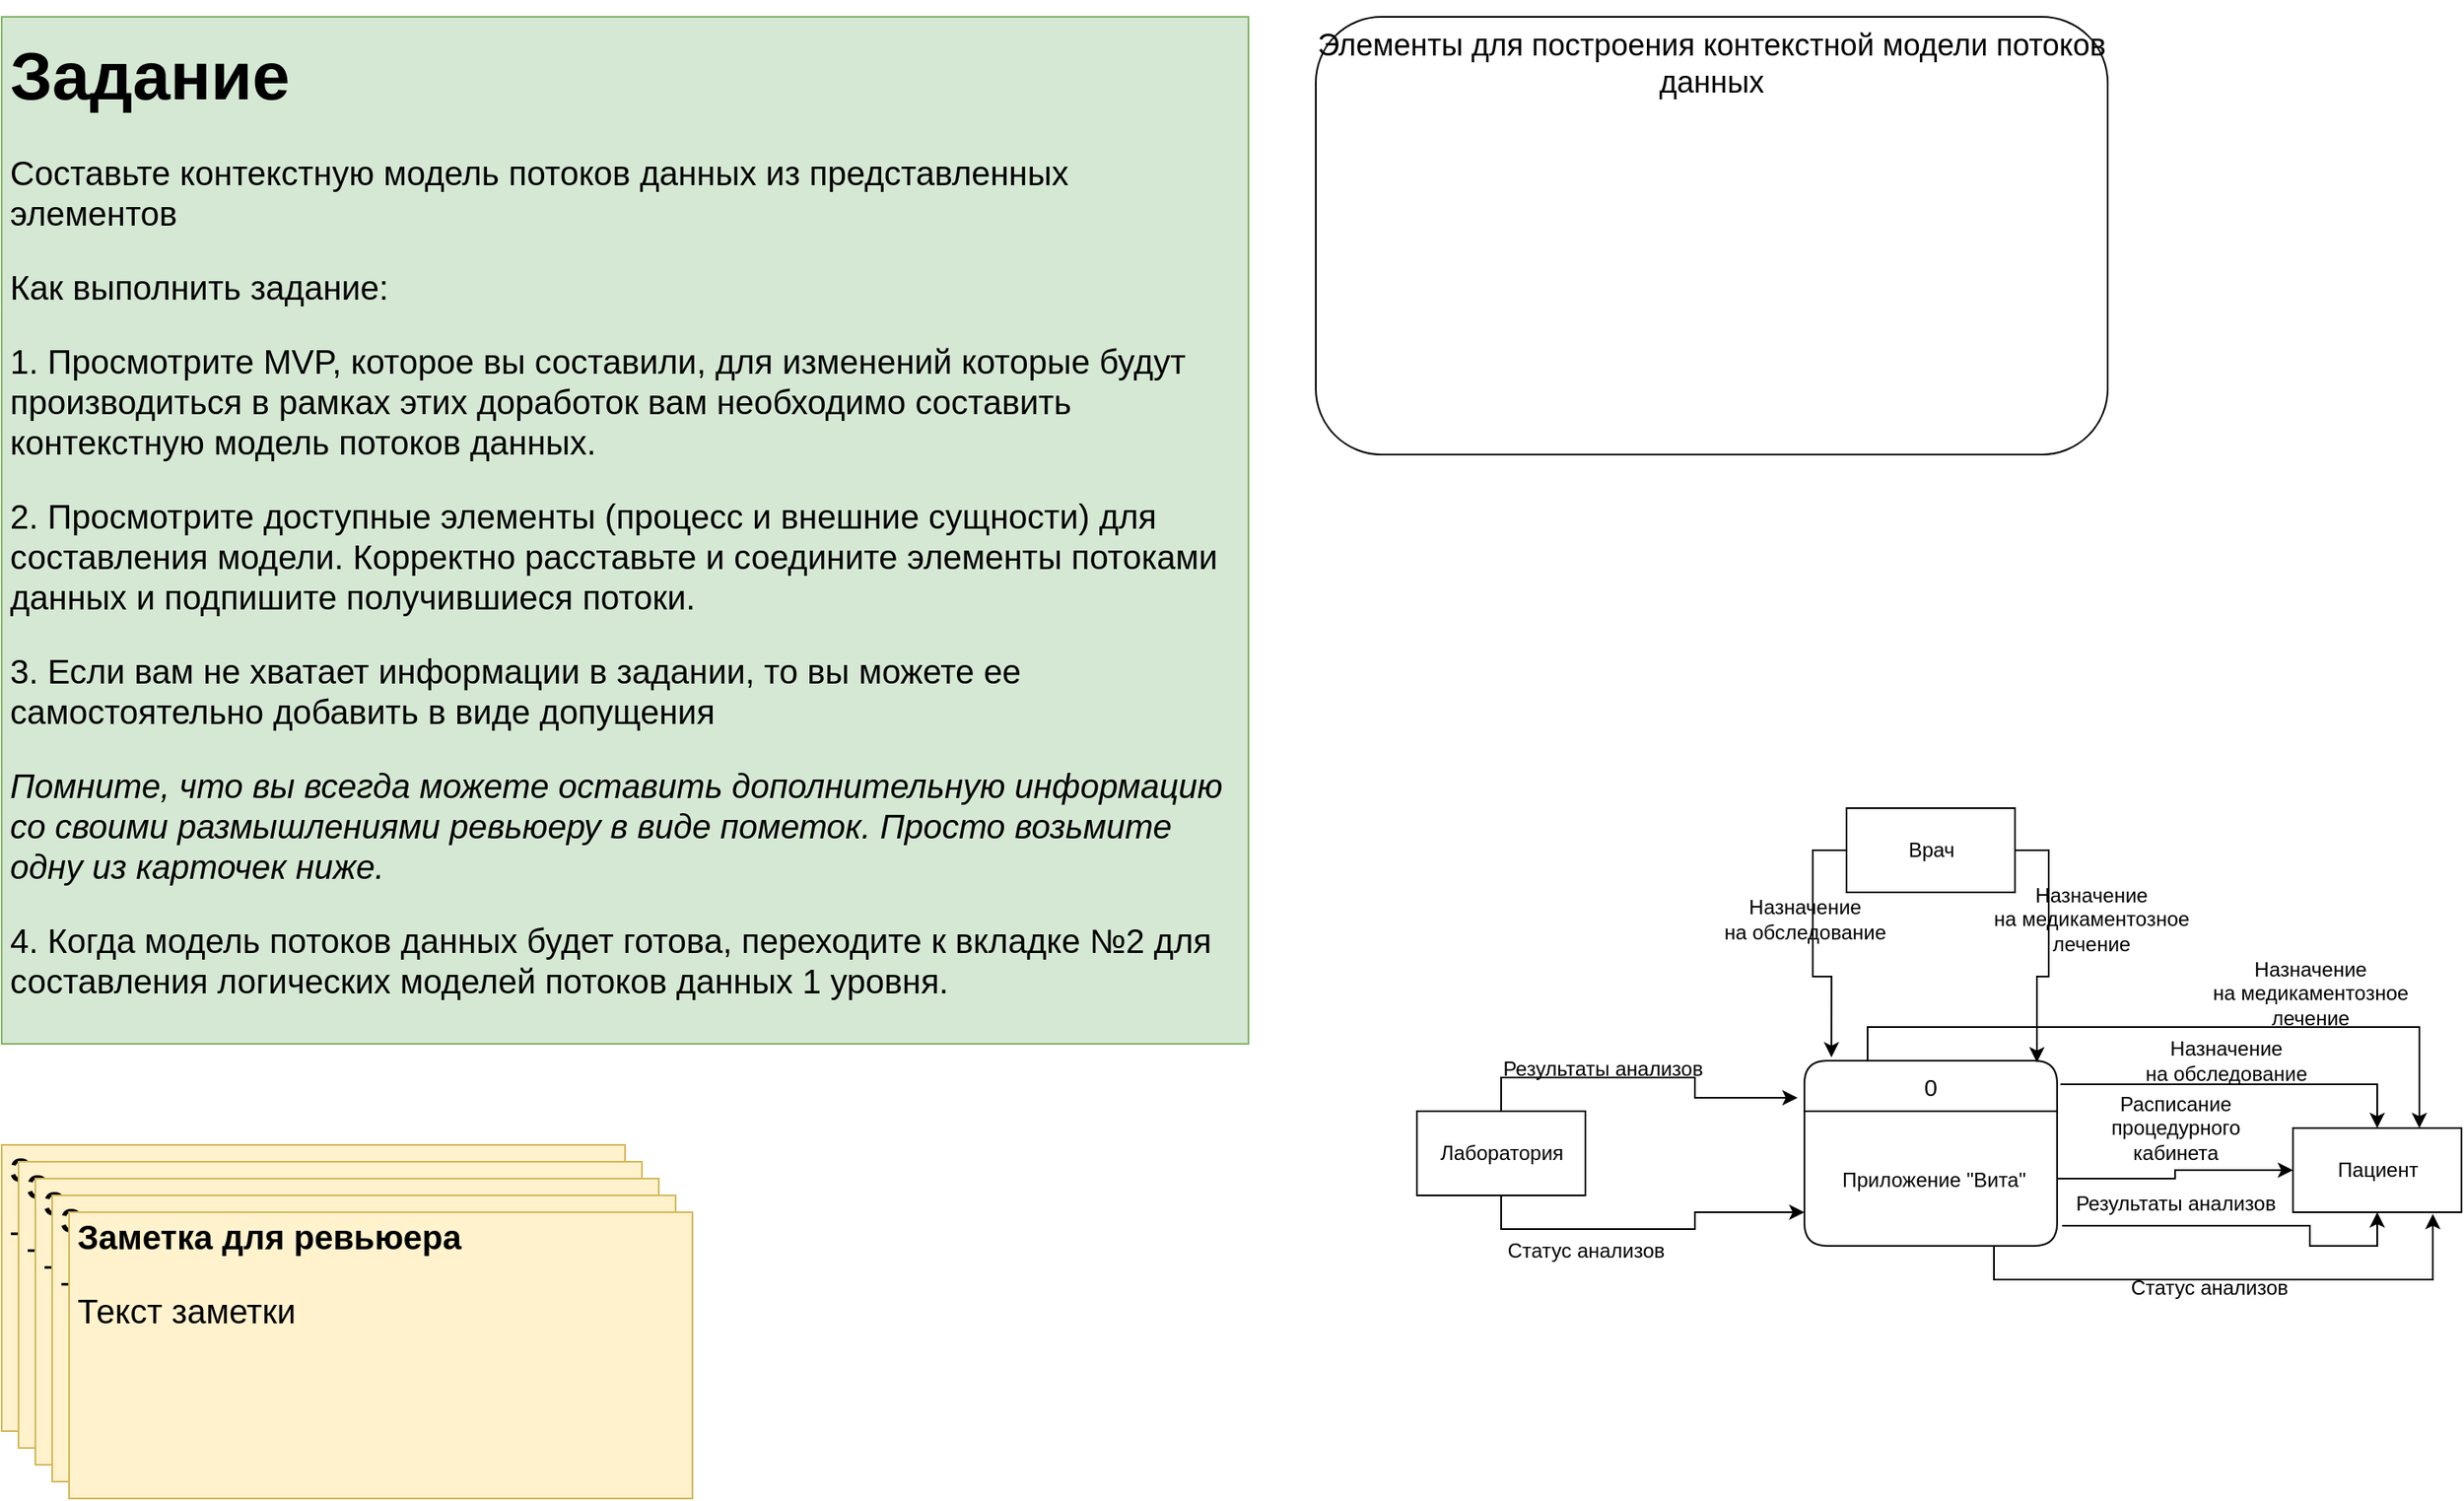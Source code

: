 <mxfile version="22.0.3" type="device" pages="2">
  <diagram id="FZimzOWbiY0pmrnXrLaN" name="DFD контекстная">
    <mxGraphModel dx="2245" dy="1989" grid="1" gridSize="10" guides="1" tooltips="1" connect="1" arrows="1" fold="1" page="1" pageScale="1" pageWidth="827" pageHeight="1169" math="0" shadow="0">
      <root>
        <mxCell id="0" />
        <mxCell id="1" parent="0" />
        <mxCell id="komNeLyyzliTDDAAMzvB-7" value="&lt;font style=&quot;font-size: 18px;&quot;&gt;Элементы для построения&amp;nbsp;&lt;span style=&quot;caret-color: rgb(0, 0, 0); text-align: start; text-size-adjust: auto;&quot; data-reactroot=&quot;&quot; class=&quot;notion-enable-hover&quot; data-token-index=&quot;0&quot;&gt;контекстной модели потоков данных&lt;/span&gt;&lt;/font&gt;" style="rounded=1;whiteSpace=wrap;html=1;verticalAlign=top;" parent="1" vertex="1">
          <mxGeometry x="10" y="-1120" width="470" height="260" as="geometry" />
        </mxCell>
        <mxCell id="komNeLyyzliTDDAAMzvB-3" value="Врач" style="html=1;dashed=0;whitespace=wrap;" parent="1" vertex="1">
          <mxGeometry x="325" y="-650" width="100" height="50" as="geometry" />
        </mxCell>
        <mxCell id="u2LPaz0MkVS9hQ2x1CP--2" style="edgeStyle=orthogonalEdgeStyle;rounded=0;orthogonalLoop=1;jettySize=auto;html=1;entryX=0;entryY=0.75;entryDx=0;entryDy=0;exitX=0.5;exitY=1;exitDx=0;exitDy=0;" parent="1" source="komNeLyyzliTDDAAMzvB-4" target="rhUK0AfXt017CsrgmApv-2" edge="1">
          <mxGeometry relative="1" as="geometry" />
        </mxCell>
        <mxCell id="komNeLyyzliTDDAAMzvB-4" value="Лаборатория" style="html=1;dashed=0;whitespace=wrap;" parent="1" vertex="1">
          <mxGeometry x="70" y="-470" width="100" height="50" as="geometry" />
        </mxCell>
        <mxCell id="komNeLyyzliTDDAAMzvB-5" value="Пациент" style="html=1;dashed=0;whitespace=wrap;" parent="1" vertex="1">
          <mxGeometry x="590" y="-460" width="100" height="50" as="geometry" />
        </mxCell>
        <mxCell id="komNeLyyzliTDDAAMzvB-8" value="&lt;h1&gt;&lt;font style=&quot;font-size: 40px;&quot;&gt;Задание&lt;/font&gt;&lt;/h1&gt;&lt;font style=&quot;font-size: 20px;&quot;&gt;Составьте контекстную модель потоков данных из представленных элементов&lt;br&gt;&lt;/font&gt;&lt;p style=&quot;font-size: 20px;&quot;&gt;&lt;font style=&quot;font-size: 20px;&quot;&gt;Как выполнить задание:&lt;/font&gt;&lt;/p&gt;&lt;p style=&quot;font-size: 20px;&quot;&gt;&lt;font style=&quot;font-size: 20px;&quot;&gt;1. Просмотрите MVP, которое вы составили, для изменений которые будут производиться в рамках этих доработок вам необходимо составить контекстную модель потоков данных.&amp;nbsp;&lt;/font&gt;&lt;/p&gt;&lt;p style=&quot;font-size: 20px;&quot;&gt;2. Просмотрите доступные элементы (процесс и внешние сущности) для составления модели.&lt;span style=&quot;background-color: initial;&quot;&gt;&amp;nbsp;Корректно расставьте и соедините элементы потоками данных и подпишите получившиеся потоки.&lt;/span&gt;&lt;/p&gt;&lt;p style=&quot;font-size: 20px;&quot;&gt;&lt;font style=&quot;font-size: 20px;&quot;&gt;3. Если вам не хватает информации в задании, то вы можете ее самостоятельно добавить в виде допущения&lt;/font&gt;&lt;/p&gt;&lt;p style=&quot;font-size: 20px;&quot;&gt;&lt;i&gt;Помните, что вы всегда можете оставить дополнительную информацию со своими размышлениями ревьюеру в виде пометок. Просто возьмите одну из карточек ниже.&amp;nbsp;&lt;/i&gt;&lt;/p&gt;&lt;p style=&quot;font-size: 20px;&quot;&gt;&lt;font style=&quot;font-size: 20px;&quot;&gt;4. Когда модель потоков данных будет готова, переходите к вкладке №2 для составления логических моделей потоков данных 1 уровня.&lt;/font&gt;&lt;/p&gt;" style="text;html=1;strokeColor=#82b366;fillColor=#d5e8d4;spacing=5;spacingTop=-20;whiteSpace=wrap;overflow=hidden;rounded=0;fontSize=16;" parent="1" vertex="1">
          <mxGeometry x="-770" y="-1120" width="740" height="610" as="geometry" />
        </mxCell>
        <mxCell id="komNeLyyzliTDDAAMzvB-9" value="&lt;h1 style=&quot;font-size: 20px;&quot;&gt;&lt;font style=&quot;font-size: 20px;&quot;&gt;Заметка для ревьюера&lt;/font&gt;&lt;/h1&gt;&lt;p style=&quot;font-size: 20px;&quot;&gt;&lt;font style=&quot;font-size: 20px;&quot;&gt;Текст заметки&lt;/font&gt;&lt;/p&gt;" style="text;html=1;strokeColor=#d6b656;fillColor=#fff2cc;spacing=5;spacingTop=-20;whiteSpace=wrap;overflow=hidden;rounded=0;fontSize=20;" parent="1" vertex="1">
          <mxGeometry x="-770" y="-450" width="370" height="170" as="geometry" />
        </mxCell>
        <mxCell id="komNeLyyzliTDDAAMzvB-10" value="&lt;h1 style=&quot;font-size: 20px;&quot;&gt;&lt;font style=&quot;font-size: 20px;&quot;&gt;Заметка для ревьюера&lt;/font&gt;&lt;/h1&gt;&lt;p style=&quot;font-size: 20px;&quot;&gt;&lt;font style=&quot;font-size: 20px;&quot;&gt;Текст заметки&lt;/font&gt;&lt;/p&gt;" style="text;html=1;strokeColor=#d6b656;fillColor=#fff2cc;spacing=5;spacingTop=-20;whiteSpace=wrap;overflow=hidden;rounded=0;fontSize=20;" parent="1" vertex="1">
          <mxGeometry x="-760" y="-440" width="370" height="170" as="geometry" />
        </mxCell>
        <mxCell id="komNeLyyzliTDDAAMzvB-11" value="&lt;h1 style=&quot;font-size: 20px;&quot;&gt;&lt;font style=&quot;font-size: 20px;&quot;&gt;Заметка для ревьюера&lt;/font&gt;&lt;/h1&gt;&lt;p style=&quot;font-size: 20px;&quot;&gt;&lt;font style=&quot;font-size: 20px;&quot;&gt;Текст заметки&lt;/font&gt;&lt;/p&gt;" style="text;html=1;strokeColor=#d6b656;fillColor=#fff2cc;spacing=5;spacingTop=-20;whiteSpace=wrap;overflow=hidden;rounded=0;fontSize=20;" parent="1" vertex="1">
          <mxGeometry x="-750" y="-430" width="370" height="170" as="geometry" />
        </mxCell>
        <mxCell id="komNeLyyzliTDDAAMzvB-12" value="&lt;h1 style=&quot;font-size: 20px;&quot;&gt;&lt;font style=&quot;font-size: 20px;&quot;&gt;Заметка для ревьюера&lt;/font&gt;&lt;/h1&gt;&lt;p style=&quot;font-size: 20px;&quot;&gt;&lt;font style=&quot;font-size: 20px;&quot;&gt;Текст заметки&lt;/font&gt;&lt;/p&gt;" style="text;html=1;strokeColor=#d6b656;fillColor=#fff2cc;spacing=5;spacingTop=-20;whiteSpace=wrap;overflow=hidden;rounded=0;fontSize=20;" parent="1" vertex="1">
          <mxGeometry x="-740" y="-420" width="370" height="170" as="geometry" />
        </mxCell>
        <mxCell id="komNeLyyzliTDDAAMzvB-13" value="&lt;h1 style=&quot;font-size: 20px;&quot;&gt;&lt;font style=&quot;font-size: 20px;&quot;&gt;Заметка для ревьюера&lt;/font&gt;&lt;/h1&gt;&lt;p style=&quot;font-size: 20px;&quot;&gt;&lt;font style=&quot;font-size: 20px;&quot;&gt;Текст заметки&lt;/font&gt;&lt;/p&gt;" style="text;html=1;strokeColor=#d6b656;fillColor=#fff2cc;spacing=5;spacingTop=-20;whiteSpace=wrap;overflow=hidden;rounded=0;fontSize=20;" parent="1" vertex="1">
          <mxGeometry x="-730" y="-410" width="370" height="170" as="geometry" />
        </mxCell>
        <mxCell id="DzNNLzJNelMgTIurR-9o-3" style="edgeStyle=orthogonalEdgeStyle;rounded=0;orthogonalLoop=1;jettySize=auto;html=1;entryX=0.5;entryY=0;entryDx=0;entryDy=0;exitX=1.013;exitY=0.127;exitDx=0;exitDy=0;exitPerimeter=0;" parent="1" source="rhUK0AfXt017CsrgmApv-1" target="komNeLyyzliTDDAAMzvB-5" edge="1">
          <mxGeometry relative="1" as="geometry" />
        </mxCell>
        <mxCell id="DzNNLzJNelMgTIurR-9o-8" style="edgeStyle=orthogonalEdgeStyle;rounded=0;orthogonalLoop=1;jettySize=auto;html=1;exitX=0.25;exitY=0;exitDx=0;exitDy=0;entryX=0.75;entryY=0;entryDx=0;entryDy=0;" parent="1" source="rhUK0AfXt017CsrgmApv-1" target="komNeLyyzliTDDAAMzvB-5" edge="1">
          <mxGeometry relative="1" as="geometry" />
        </mxCell>
        <mxCell id="rhUK0AfXt017CsrgmApv-1" value="0" style="swimlane;childLayout=stackLayout;horizontal=1;startSize=30;horizontalStack=0;rounded=1;fontSize=14;fontStyle=0;strokeWidth=1;resizeParent=0;resizeLast=1;shadow=0;dashed=0;align=center;fillColor=#FFFFFF;" parent="1" vertex="1">
          <mxGeometry x="300" y="-500" width="150" height="110" as="geometry" />
        </mxCell>
        <mxCell id="rhUK0AfXt017CsrgmApv-2" value="Приложение &quot;Вита&quot;" style="align=center;strokeColor=none;fillColor=none;spacingLeft=4;fontSize=12;verticalAlign=middle;resizable=0;rotatable=0;part=1;" parent="rhUK0AfXt017CsrgmApv-1" vertex="1">
          <mxGeometry y="30" width="150" height="80" as="geometry" />
        </mxCell>
        <mxCell id="u2LPaz0MkVS9hQ2x1CP--1" style="edgeStyle=orthogonalEdgeStyle;rounded=0;orthogonalLoop=1;jettySize=auto;html=1;entryX=-0.027;entryY=0.2;entryDx=0;entryDy=0;entryPerimeter=0;exitX=0.5;exitY=0;exitDx=0;exitDy=0;" parent="1" source="komNeLyyzliTDDAAMzvB-4" target="rhUK0AfXt017CsrgmApv-1" edge="1">
          <mxGeometry relative="1" as="geometry" />
        </mxCell>
        <mxCell id="u2LPaz0MkVS9hQ2x1CP--3" value="Результаты анализов" style="text;html=1;align=center;verticalAlign=middle;resizable=0;points=[];autosize=1;strokeColor=none;fillColor=none;" parent="1" vertex="1">
          <mxGeometry x="110" y="-510" width="140" height="30" as="geometry" />
        </mxCell>
        <mxCell id="u2LPaz0MkVS9hQ2x1CP--4" value="Статус анализов" style="text;html=1;align=center;verticalAlign=middle;resizable=0;points=[];autosize=1;strokeColor=none;fillColor=none;" parent="1" vertex="1">
          <mxGeometry x="110" y="-402" width="120" height="30" as="geometry" />
        </mxCell>
        <mxCell id="u2LPaz0MkVS9hQ2x1CP--5" style="edgeStyle=orthogonalEdgeStyle;rounded=0;orthogonalLoop=1;jettySize=auto;html=1;entryX=0.107;entryY=-0.018;entryDx=0;entryDy=0;entryPerimeter=0;exitX=0;exitY=0.5;exitDx=0;exitDy=0;" parent="1" source="komNeLyyzliTDDAAMzvB-3" target="rhUK0AfXt017CsrgmApv-1" edge="1">
          <mxGeometry relative="1" as="geometry" />
        </mxCell>
        <mxCell id="u2LPaz0MkVS9hQ2x1CP--6" style="edgeStyle=orthogonalEdgeStyle;rounded=0;orthogonalLoop=1;jettySize=auto;html=1;entryX=0.92;entryY=0.009;entryDx=0;entryDy=0;entryPerimeter=0;exitX=1;exitY=0.5;exitDx=0;exitDy=0;" parent="1" source="komNeLyyzliTDDAAMzvB-3" target="rhUK0AfXt017CsrgmApv-1" edge="1">
          <mxGeometry relative="1" as="geometry" />
        </mxCell>
        <mxCell id="u2LPaz0MkVS9hQ2x1CP--7" value="Назначение &lt;br&gt;на обследование" style="text;html=1;align=center;verticalAlign=middle;resizable=0;points=[];autosize=1;strokeColor=none;fillColor=none;" parent="1" vertex="1">
          <mxGeometry x="240" y="-604" width="120" height="40" as="geometry" />
        </mxCell>
        <mxCell id="u2LPaz0MkVS9hQ2x1CP--8" value="Назначение &lt;br&gt;на медикаментозное &lt;br&gt;лечение" style="text;html=1;align=center;verticalAlign=middle;resizable=0;points=[];autosize=1;strokeColor=none;fillColor=none;" parent="1" vertex="1">
          <mxGeometry x="400" y="-614" width="140" height="60" as="geometry" />
        </mxCell>
        <mxCell id="u2LPaz0MkVS9hQ2x1CP--9" style="edgeStyle=orthogonalEdgeStyle;rounded=0;orthogonalLoop=1;jettySize=auto;html=1;entryX=0;entryY=0.5;entryDx=0;entryDy=0;" parent="1" source="rhUK0AfXt017CsrgmApv-2" target="komNeLyyzliTDDAAMzvB-5" edge="1">
          <mxGeometry relative="1" as="geometry" />
        </mxCell>
        <mxCell id="9wMA3mMgG_idgdvHrvnj-1" value="Расписание &lt;br&gt;процедурного &lt;br&gt;кабинета" style="text;html=1;align=center;verticalAlign=middle;resizable=0;points=[];autosize=1;strokeColor=none;fillColor=none;" parent="1" vertex="1">
          <mxGeometry x="470" y="-490" width="100" height="60" as="geometry" />
        </mxCell>
        <mxCell id="d2CGybyvojpFr2nPK-v--1" style="edgeStyle=orthogonalEdgeStyle;rounded=0;orthogonalLoop=1;jettySize=auto;html=1;entryX=0.5;entryY=1;entryDx=0;entryDy=0;exitX=1.02;exitY=0.85;exitDx=0;exitDy=0;exitPerimeter=0;" parent="1" source="rhUK0AfXt017CsrgmApv-2" target="komNeLyyzliTDDAAMzvB-5" edge="1">
          <mxGeometry relative="1" as="geometry">
            <Array as="points">
              <mxPoint x="600" y="-402" />
              <mxPoint x="600" y="-390" />
              <mxPoint x="640" y="-390" />
            </Array>
          </mxGeometry>
        </mxCell>
        <mxCell id="DzNNLzJNelMgTIurR-9o-1" value="Результаты анализов" style="text;html=1;align=center;verticalAlign=middle;resizable=0;points=[];autosize=1;strokeColor=none;fillColor=none;" parent="1" vertex="1">
          <mxGeometry x="450" y="-430" width="140" height="30" as="geometry" />
        </mxCell>
        <mxCell id="DzNNLzJNelMgTIurR-9o-4" value="Назначение &lt;br&gt;на обследование" style="text;html=1;align=center;verticalAlign=middle;resizable=0;points=[];autosize=1;strokeColor=none;fillColor=none;" parent="1" vertex="1">
          <mxGeometry x="490" y="-520" width="120" height="40" as="geometry" />
        </mxCell>
        <mxCell id="DzNNLzJNelMgTIurR-9o-5" style="edgeStyle=orthogonalEdgeStyle;rounded=0;orthogonalLoop=1;jettySize=auto;html=1;exitX=0.75;exitY=1;exitDx=0;exitDy=0;entryX=0.83;entryY=1.02;entryDx=0;entryDy=0;entryPerimeter=0;" parent="1" source="rhUK0AfXt017CsrgmApv-2" target="komNeLyyzliTDDAAMzvB-5" edge="1">
          <mxGeometry relative="1" as="geometry" />
        </mxCell>
        <mxCell id="DzNNLzJNelMgTIurR-9o-6" value="Статус анализов" style="text;html=1;align=center;verticalAlign=middle;resizable=0;points=[];autosize=1;strokeColor=none;fillColor=none;" parent="1" vertex="1">
          <mxGeometry x="480" y="-380" width="120" height="30" as="geometry" />
        </mxCell>
        <mxCell id="DzNNLzJNelMgTIurR-9o-9" value="Назначение &lt;br&gt;на медикаментозное &lt;br&gt;лечение" style="text;html=1;align=center;verticalAlign=middle;resizable=0;points=[];autosize=1;strokeColor=none;fillColor=none;" parent="1" vertex="1">
          <mxGeometry x="530" y="-570" width="140" height="60" as="geometry" />
        </mxCell>
      </root>
    </mxGraphModel>
  </diagram>
  <diagram id="5hfhekeH1kYWlCb4wukP" name="DFD логические">
    <mxGraphModel dx="2245" dy="1989" grid="1" gridSize="10" guides="1" tooltips="1" connect="1" arrows="1" fold="1" page="1" pageScale="1" pageWidth="827" pageHeight="1169" math="0" shadow="0">
      <root>
        <mxCell id="0" />
        <mxCell id="1" parent="0" />
        <mxCell id="a9Sl7O8uez9xCAdCzFx1-1" value="&lt;font style=&quot;font-size: 20px;&quot;&gt;Элементы для построения л&lt;span style=&quot;caret-color: rgb(0, 0, 0); text-align: start; text-size-adjust: auto;&quot; data-reactroot=&quot;&quot; class=&quot;notion-enable-hover&quot; data-token-index=&quot;0&quot;&gt;огических моделей потоков данных уровня 1&lt;/span&gt;&lt;/font&gt;" style="rounded=1;whiteSpace=wrap;html=1;verticalAlign=top;" parent="1" vertex="1">
          <mxGeometry x="10" y="-1120" width="800" height="320" as="geometry" />
        </mxCell>
        <mxCell id="a9Sl7O8uez9xCAdCzFx1-50" value="Пациент" style="html=1;fontSize=11;" parent="1" vertex="1">
          <mxGeometry x="210" y="-770" width="110" height="50" as="geometry" />
        </mxCell>
        <mxCell id="a9Sl7O8uez9xCAdCzFx1-51" value="Врач" style="html=1;fontSize=11;" parent="1" vertex="1">
          <mxGeometry x="530" y="-520" width="110" height="50" as="geometry" />
        </mxCell>
        <mxCell id="a9Sl7O8uez9xCAdCzFx1-52" value="Пациент" style="html=1;fontSize=11;" parent="1" vertex="1">
          <mxGeometry x="65" y="-70" width="110" height="50" as="geometry" />
        </mxCell>
        <mxCell id="BjAaIv0WWYrbd8iT5Iow-5" style="edgeStyle=orthogonalEdgeStyle;rounded=0;orthogonalLoop=1;jettySize=auto;html=1;entryX=1;entryY=0.25;entryDx=0;entryDy=0;" parent="1" source="a9Sl7O8uez9xCAdCzFx1-53" target="jfRJq12P8PdNFq7zpwv4-2" edge="1">
          <mxGeometry relative="1" as="geometry" />
        </mxCell>
        <mxCell id="a9Sl7O8uez9xCAdCzFx1-53" value="Врач" style="html=1;fontSize=11;" parent="1" vertex="1">
          <mxGeometry x="425" y="-70" width="110" height="50" as="geometry" />
        </mxCell>
        <mxCell id="8_-zvsHiYp4S3rP20dLQ-9" style="edgeStyle=orthogonalEdgeStyle;rounded=0;orthogonalLoop=1;jettySize=auto;html=1;entryX=0;entryY=1;entryDx=0;entryDy=0;" parent="1" source="a9Sl7O8uez9xCAdCzFx1-55" target="TyFQIvKSNbhwDLeUT2OL-2" edge="1">
          <mxGeometry relative="1" as="geometry" />
        </mxCell>
        <mxCell id="a9Sl7O8uez9xCAdCzFx1-55" value="Лаборатория" style="html=1;fontSize=11;" parent="1" vertex="1">
          <mxGeometry x="10" y="-350" width="110" height="50" as="geometry" />
        </mxCell>
        <mxCell id="JQqJk8gsrpiBfC45wu2H-1" value="&lt;h1&gt;&lt;font style=&quot;font-size: 40px;&quot;&gt;Задание&lt;/font&gt;&lt;/h1&gt;&lt;font style=&quot;font-size: 20px;&quot;&gt;Составьте две логические модели потоков данных 1 уровня из представленных элементов. По одной для каждого процесса.&lt;br&gt;&lt;/font&gt;&lt;p style=&quot;font-size: 20px;&quot;&gt;&lt;font style=&quot;font-size: 20px;&quot;&gt;Как выполнить задание:&lt;/font&gt;&lt;/p&gt;&lt;span style=&quot;font-size: 20px;&quot;&gt;1. Просмотрите MVP, которое вы составили, для изменений которые будут производиться в рамках этих доработок вам необходимо составить две логические модели потоков данных.&amp;nbsp;&lt;/span&gt;&lt;p style=&quot;font-size: 20px;&quot;&gt;2. Просмотрите доступные элементы (процесс и внешние сущности) для составления модели.&lt;span style=&quot;background-color: initial;&quot;&gt;&amp;nbsp;Корректно расставьте, соедините элементы потоками данных и подпишите получившиеся потоки.&amp;nbsp;&lt;/span&gt;&lt;/p&gt;&lt;p style=&quot;font-size: 20px;&quot;&gt;3. Добавьте в модели потоков данных к каждому процессу недостающие хранилища данных.&lt;/p&gt;&lt;p style=&quot;font-size: 20px;&quot;&gt;&lt;font style=&quot;font-size: 20px;&quot;&gt;4. Если вам не хватает информации в задании, то вы можете ее самостоятельно добавить в виде допущения&lt;/font&gt;&lt;/p&gt;&lt;p style=&quot;font-size: 20px;&quot;&gt;&lt;i&gt;Помните, что вы всегда можете оставить дополнительную информацию со своими размышлениями ревьюеру в виде пометок. Просто возьмите одну из карточек ниже.&amp;nbsp;&lt;/i&gt;&lt;/p&gt;&lt;p style=&quot;font-size: 20px;&quot;&gt;&lt;font style=&quot;font-size: 20px;&quot;&gt;5. Когда модели потоков данных будут готовы сохраните получившийся файл в формате .drawio, он понадобиться вам в части &quot;Ревью&quot;&lt;/font&gt;&lt;/p&gt;" style="text;html=1;strokeColor=#82b366;fillColor=#d5e8d4;spacing=5;spacingTop=-20;whiteSpace=wrap;overflow=hidden;rounded=0;fontSize=16;" parent="1" vertex="1">
          <mxGeometry x="-770" y="-1120" width="740" height="660" as="geometry" />
        </mxCell>
        <mxCell id="JQqJk8gsrpiBfC45wu2H-2" value="&lt;h1 style=&quot;font-size: 20px;&quot;&gt;&lt;font style=&quot;font-size: 20px;&quot;&gt;Заметка для ревьюера&lt;/font&gt;&lt;/h1&gt;&lt;p style=&quot;font-size: 20px;&quot;&gt;&lt;font style=&quot;font-size: 20px;&quot;&gt;Текст заметки&lt;/font&gt;&lt;/p&gt;" style="text;html=1;strokeColor=#d6b656;fillColor=#fff2cc;spacing=5;spacingTop=-20;whiteSpace=wrap;overflow=hidden;rounded=0;fontSize=20;" parent="1" vertex="1">
          <mxGeometry x="-770" y="-410" width="370" height="170" as="geometry" />
        </mxCell>
        <mxCell id="JQqJk8gsrpiBfC45wu2H-3" value="&lt;h1 style=&quot;font-size: 20px;&quot;&gt;&lt;font style=&quot;font-size: 20px;&quot;&gt;Заметка для ревьюера&lt;/font&gt;&lt;/h1&gt;&lt;p style=&quot;font-size: 20px;&quot;&gt;&lt;font style=&quot;font-size: 20px;&quot;&gt;Текст заметки&lt;/font&gt;&lt;/p&gt;" style="text;html=1;strokeColor=#d6b656;fillColor=#fff2cc;spacing=5;spacingTop=-20;whiteSpace=wrap;overflow=hidden;rounded=0;fontSize=20;" parent="1" vertex="1">
          <mxGeometry x="-760" y="-400" width="370" height="170" as="geometry" />
        </mxCell>
        <mxCell id="JQqJk8gsrpiBfC45wu2H-4" value="&lt;h1 style=&quot;font-size: 20px;&quot;&gt;&lt;font style=&quot;font-size: 20px;&quot;&gt;Заметка для ревьюера&lt;/font&gt;&lt;/h1&gt;&lt;p style=&quot;font-size: 20px;&quot;&gt;&lt;font style=&quot;font-size: 20px;&quot;&gt;Текст заметки&lt;/font&gt;&lt;/p&gt;" style="text;html=1;strokeColor=#d6b656;fillColor=#fff2cc;spacing=5;spacingTop=-20;whiteSpace=wrap;overflow=hidden;rounded=0;fontSize=20;" parent="1" vertex="1">
          <mxGeometry x="-750" y="-390" width="370" height="170" as="geometry" />
        </mxCell>
        <mxCell id="JQqJk8gsrpiBfC45wu2H-5" value="&lt;h1 style=&quot;font-size: 20px;&quot;&gt;&lt;font style=&quot;font-size: 20px;&quot;&gt;Заметка для ревьюера&lt;/font&gt;&lt;/h1&gt;&lt;p style=&quot;font-size: 20px;&quot;&gt;&lt;font style=&quot;font-size: 20px;&quot;&gt;Текст заметки&lt;/font&gt;&lt;/p&gt;" style="text;html=1;strokeColor=#d6b656;fillColor=#fff2cc;spacing=5;spacingTop=-20;whiteSpace=wrap;overflow=hidden;rounded=0;fontSize=20;" parent="1" vertex="1">
          <mxGeometry x="-740" y="-380" width="370" height="170" as="geometry" />
        </mxCell>
        <mxCell id="JQqJk8gsrpiBfC45wu2H-6" value="&lt;h1 style=&quot;font-size: 20px;&quot;&gt;&lt;font style=&quot;font-size: 20px;&quot;&gt;Заметка для ревьюера&lt;/font&gt;&lt;/h1&gt;&lt;p style=&quot;font-size: 20px;&quot;&gt;Признаюсь честно, больше всего вопросов у меня вызвала именно DFD. Спасибо за помощь в понимании&lt;/p&gt;" style="text;html=1;strokeColor=#d6b656;fillColor=#fff2cc;spacing=5;spacingTop=-20;whiteSpace=wrap;overflow=hidden;rounded=0;fontSize=20;" parent="1" vertex="1">
          <mxGeometry x="55" y="40" width="370" height="170" as="geometry" />
        </mxCell>
        <mxCell id="WmvJuEK2chSVFAh8mzw7-1" style="edgeStyle=orthogonalEdgeStyle;rounded=0;orthogonalLoop=1;jettySize=auto;html=1;entryX=1;entryY=1;entryDx=0;entryDy=0;" parent="1" source="TyFQIvKSNbhwDLeUT2OL-1" target="a9Sl7O8uez9xCAdCzFx1-50" edge="1">
          <mxGeometry relative="1" as="geometry" />
        </mxCell>
        <mxCell id="BjAaIv0WWYrbd8iT5Iow-2" style="edgeStyle=orthogonalEdgeStyle;rounded=0;orthogonalLoop=1;jettySize=auto;html=1;exitX=0.75;exitY=0;exitDx=0;exitDy=0;entryX=0.5;entryY=1;entryDx=0;entryDy=0;" parent="1" source="TyFQIvKSNbhwDLeUT2OL-1" target="e2f96PnboIf4rcnjQFJh-4" edge="1">
          <mxGeometry relative="1" as="geometry" />
        </mxCell>
        <mxCell id="TyFQIvKSNbhwDLeUT2OL-1" value="1" style="swimlane;childLayout=stackLayout;horizontal=1;startSize=30;horizontalStack=0;rounded=1;fontSize=14;fontStyle=0;strokeWidth=1;resizeParent=0;resizeLast=1;shadow=0;dashed=0;align=center;fillColor=#FFFFFF;" parent="1" vertex="1">
          <mxGeometry x="260" y="-560" width="150" height="110" as="geometry">
            <mxRectangle x="80" y="-940" width="50" height="30" as="alternateBounds" />
          </mxGeometry>
        </mxCell>
        <mxCell id="TyFQIvKSNbhwDLeUT2OL-2" value="Пройти обследование" style="align=center;strokeColor=none;fillColor=none;spacingLeft=4;fontSize=12;verticalAlign=middle;resizable=0;rotatable=0;part=1;" parent="TyFQIvKSNbhwDLeUT2OL-1" vertex="1">
          <mxGeometry y="30" width="150" height="80" as="geometry" />
        </mxCell>
        <mxCell id="jfRJq12P8PdNFq7zpwv4-1" value="2" style="swimlane;childLayout=stackLayout;horizontal=1;startSize=30;horizontalStack=0;rounded=1;fontSize=14;fontStyle=0;strokeWidth=1;resizeParent=0;resizeLast=1;shadow=0;dashed=0;align=center;fillColor=#FFFFFF;" parent="1" vertex="1">
          <mxGeometry x="230" y="-220" width="150" height="110" as="geometry" />
        </mxCell>
        <mxCell id="jfRJq12P8PdNFq7zpwv4-2" value="Пройти&#xa;медикаментозное &#xa;лечение" style="align=center;strokeColor=none;fillColor=none;spacingLeft=4;fontSize=12;verticalAlign=middle;resizable=0;rotatable=0;part=1;" parent="jfRJq12P8PdNFq7zpwv4-1" vertex="1">
          <mxGeometry y="30" width="150" height="80" as="geometry" />
        </mxCell>
        <mxCell id="iBGPUtCaleUlqyIin23x-1" style="edgeStyle=orthogonalEdgeStyle;rounded=0;orthogonalLoop=1;jettySize=auto;html=1;entryX=1.007;entryY=0.127;entryDx=0;entryDy=0;entryPerimeter=0;exitX=0.5;exitY=0;exitDx=0;exitDy=0;" parent="1" source="a9Sl7O8uez9xCAdCzFx1-51" target="TyFQIvKSNbhwDLeUT2OL-1" edge="1">
          <mxGeometry relative="1" as="geometry" />
        </mxCell>
        <mxCell id="9Qz9aoSAmxk7N04IdEhH-1" value="Назначение &lt;br&gt;на обследование" style="text;html=1;align=center;verticalAlign=middle;resizable=0;points=[];autosize=1;strokeColor=none;fillColor=none;" parent="1" vertex="1">
          <mxGeometry x="440" y="-570" width="120" height="40" as="geometry" />
        </mxCell>
        <mxCell id="l_NhZnQGVZ-aLk2BJAEO-1" value="Назначение &lt;br&gt;на медикаментозное &lt;br&gt;лечение" style="text;html=1;align=center;verticalAlign=middle;resizable=0;points=[];autosize=1;strokeColor=none;fillColor=none;" parent="1" vertex="1">
          <mxGeometry x="480" y="-460" width="140" height="60" as="geometry" />
        </mxCell>
        <mxCell id="e2f96PnboIf4rcnjQFJh-1" value="Статус анализов" style="text;html=1;align=center;verticalAlign=middle;resizable=0;points=[];autosize=1;strokeColor=none;fillColor=none;" parent="1" vertex="1">
          <mxGeometry x="120" y="-310" width="120" height="30" as="geometry" />
        </mxCell>
        <mxCell id="e2f96PnboIf4rcnjQFJh-2" value="D3&amp;nbsp; &amp;nbsp; &amp;nbsp; Расписание" style="html=1;dashed=0;whiteSpace=wrap;shape=mxgraph.dfd.dataStoreID;align=left;spacingLeft=3;points=[[0,0],[0.5,0],[1,0],[0,0.5],[1,0.5],[0,1],[0.5,1],[1,1]];" parent="1" vertex="1">
          <mxGeometry x="670" y="-260" width="120" height="30" as="geometry" />
        </mxCell>
        <mxCell id="8_-zvsHiYp4S3rP20dLQ-11" style="edgeStyle=orthogonalEdgeStyle;rounded=0;orthogonalLoop=1;jettySize=auto;html=1;entryX=0;entryY=0.5;entryDx=0;entryDy=0;" parent="1" source="e2f96PnboIf4rcnjQFJh-3" target="TyFQIvKSNbhwDLeUT2OL-2" edge="1">
          <mxGeometry relative="1" as="geometry" />
        </mxCell>
        <mxCell id="e2f96PnboIf4rcnjQFJh-3" value="D2&amp;nbsp; &amp;nbsp; &amp;nbsp;Результаты анализов" style="html=1;dashed=0;whiteSpace=wrap;shape=mxgraph.dfd.dataStoreID;align=left;spacingLeft=3;points=[[0,0],[0.5,0],[1,0],[0,0.5],[1,0.5],[0,1],[0.5,1],[1,1]];" parent="1" vertex="1">
          <mxGeometry x="-130" y="-445" width="190" height="30" as="geometry" />
        </mxCell>
        <mxCell id="rqEvotpfyl6nCnk_HqZm-5" style="edgeStyle=orthogonalEdgeStyle;rounded=0;orthogonalLoop=1;jettySize=auto;html=1;entryX=1;entryY=1;entryDx=0;entryDy=0;exitX=1;exitY=0.25;exitDx=0;exitDy=0;" parent="1" source="TyFQIvKSNbhwDLeUT2OL-2" target="a9Sl7O8uez9xCAdCzFx1-51" edge="1">
          <mxGeometry relative="1" as="geometry" />
        </mxCell>
        <mxCell id="e2f96PnboIf4rcnjQFJh-4" value="D1&amp;nbsp; &amp;nbsp; &amp;nbsp;Пациенты" style="html=1;dashed=0;whiteSpace=wrap;shape=mxgraph.dfd.dataStoreID;align=left;spacingLeft=3;points=[[0,0],[0.5,0],[1,0],[0,0.5],[1,0.5],[0,1],[0.5,1],[1,1]];" parent="1" vertex="1">
          <mxGeometry x="535" y="-637" width="100" height="30" as="geometry" />
        </mxCell>
        <mxCell id="A-kxwptmoKoKIDyyn3Ft-1" style="edgeStyle=orthogonalEdgeStyle;rounded=0;orthogonalLoop=1;jettySize=auto;html=1;entryX=0.9;entryY=0.009;entryDx=0;entryDy=0;entryPerimeter=0;exitX=1;exitY=0.5;exitDx=0;exitDy=0;" parent="1" source="a9Sl7O8uez9xCAdCzFx1-50" target="TyFQIvKSNbhwDLeUT2OL-1" edge="1">
          <mxGeometry relative="1" as="geometry" />
        </mxCell>
        <mxCell id="A-kxwptmoKoKIDyyn3Ft-2" value="Назначение &lt;br&gt;на обследование" style="text;html=1;align=center;verticalAlign=middle;resizable=0;points=[];autosize=1;strokeColor=none;fillColor=none;" parent="1" vertex="1">
          <mxGeometry x="310" y="-780" width="120" height="40" as="geometry" />
        </mxCell>
        <mxCell id="Hv1_eQA9-MOW4KcmNgqQ-1" style="edgeStyle=orthogonalEdgeStyle;rounded=0;orthogonalLoop=1;jettySize=auto;html=1;entryX=0.333;entryY=-0.027;entryDx=0;entryDy=0;entryPerimeter=0;" parent="1" source="a9Sl7O8uez9xCAdCzFx1-50" target="TyFQIvKSNbhwDLeUT2OL-1" edge="1">
          <mxGeometry relative="1" as="geometry" />
        </mxCell>
        <mxCell id="0TATbRp2zR0Pwb-kbtkN-1" style="edgeStyle=orthogonalEdgeStyle;rounded=0;orthogonalLoop=1;jettySize=auto;html=1;exitX=0;exitY=0.25;exitDx=0;exitDy=0;entryX=0.164;entryY=0.98;entryDx=0;entryDy=0;entryPerimeter=0;" parent="1" source="TyFQIvKSNbhwDLeUT2OL-2" target="a9Sl7O8uez9xCAdCzFx1-50" edge="1">
          <mxGeometry relative="1" as="geometry" />
        </mxCell>
        <mxCell id="0TATbRp2zR0Pwb-kbtkN-2" value="Результаты &lt;br&gt;анализов" style="text;html=1;align=center;verticalAlign=middle;resizable=0;points=[];autosize=1;strokeColor=none;fillColor=none;" parent="1" vertex="1">
          <mxGeometry x="160" y="-670" width="90" height="40" as="geometry" />
        </mxCell>
        <mxCell id="WmvJuEK2chSVFAh8mzw7-2" value="Расписание&lt;br&gt;процедурного &lt;br&gt;кабинета" style="text;html=1;align=center;verticalAlign=middle;resizable=0;points=[];autosize=1;strokeColor=none;fillColor=none;" parent="1" vertex="1">
          <mxGeometry x="280" y="-697" width="100" height="60" as="geometry" />
        </mxCell>
        <mxCell id="8_-zvsHiYp4S3rP20dLQ-1" value="Статус &lt;br&gt;анализов" style="text;html=1;align=center;verticalAlign=middle;resizable=0;points=[];autosize=1;strokeColor=none;fillColor=none;" parent="1" vertex="1">
          <mxGeometry x="240" y="-647" width="80" height="40" as="geometry" />
        </mxCell>
        <mxCell id="8_-zvsHiYp4S3rP20dLQ-5" value="Расписание" style="text;html=1;align=center;verticalAlign=middle;resizable=0;points=[];autosize=1;strokeColor=none;fillColor=none;" parent="1" vertex="1">
          <mxGeometry x="380" y="-270" width="90" height="30" as="geometry" />
        </mxCell>
        <mxCell id="8_-zvsHiYp4S3rP20dLQ-4" style="edgeStyle=orthogonalEdgeStyle;rounded=0;orthogonalLoop=1;jettySize=auto;html=1;" parent="1" source="e2f96PnboIf4rcnjQFJh-2" target="TyFQIvKSNbhwDLeUT2OL-2" edge="1">
          <mxGeometry relative="1" as="geometry" />
        </mxCell>
        <mxCell id="8_-zvsHiYp4S3rP20dLQ-7" style="edgeStyle=orthogonalEdgeStyle;rounded=0;orthogonalLoop=1;jettySize=auto;html=1;exitX=0.75;exitY=1;exitDx=0;exitDy=0;entryX=0.5;entryY=0;entryDx=0;entryDy=0;" parent="1" source="TyFQIvKSNbhwDLeUT2OL-2" target="e2f96PnboIf4rcnjQFJh-2" edge="1">
          <mxGeometry relative="1" as="geometry" />
        </mxCell>
        <mxCell id="8_-zvsHiYp4S3rP20dLQ-8" value="Запрос расписания" style="text;html=1;align=center;verticalAlign=middle;resizable=0;points=[];autosize=1;strokeColor=none;fillColor=none;" parent="1" vertex="1">
          <mxGeometry x="425" y="-382" width="130" height="30" as="geometry" />
        </mxCell>
        <mxCell id="vsx2cuV-sT0d-8gQmDpe-2" style="edgeStyle=orthogonalEdgeStyle;rounded=0;orthogonalLoop=1;jettySize=auto;html=1;entryX=0.382;entryY=1.02;entryDx=0;entryDy=0;exitX=0.25;exitY=1;exitDx=0;exitDy=0;entryPerimeter=0;" parent="1" source="TyFQIvKSNbhwDLeUT2OL-2" target="a9Sl7O8uez9xCAdCzFx1-55" edge="1">
          <mxGeometry relative="1" as="geometry" />
        </mxCell>
        <mxCell id="8_-zvsHiYp4S3rP20dLQ-10" value="Результаты &lt;br&gt;Анализов" style="text;html=1;align=center;verticalAlign=middle;resizable=0;points=[];autosize=1;strokeColor=none;fillColor=none;" parent="1" vertex="1">
          <mxGeometry x="140" y="-360" width="90" height="40" as="geometry" />
        </mxCell>
        <mxCell id="8_-zvsHiYp4S3rP20dLQ-12" style="edgeStyle=orthogonalEdgeStyle;rounded=0;orthogonalLoop=1;jettySize=auto;html=1;exitX=0;exitY=0.75;exitDx=0;exitDy=0;" parent="1" source="TyFQIvKSNbhwDLeUT2OL-2" target="e2f96PnboIf4rcnjQFJh-3" edge="1">
          <mxGeometry relative="1" as="geometry" />
        </mxCell>
        <mxCell id="8_-zvsHiYp4S3rP20dLQ-13" value="Результаты &lt;br&gt;Анализов" style="text;html=1;align=center;verticalAlign=middle;resizable=0;points=[];autosize=1;strokeColor=none;fillColor=none;" parent="1" vertex="1">
          <mxGeometry x="85" y="-440" width="90" height="40" as="geometry" />
        </mxCell>
        <mxCell id="8_-zvsHiYp4S3rP20dLQ-14" value="Статус анализов" style="text;html=1;align=center;verticalAlign=middle;resizable=0;points=[];autosize=1;strokeColor=none;fillColor=none;" parent="1" vertex="1">
          <mxGeometry x="20" y="-490" width="120" height="30" as="geometry" />
        </mxCell>
        <mxCell id="8_-zvsHiYp4S3rP20dLQ-15" style="edgeStyle=orthogonalEdgeStyle;rounded=0;orthogonalLoop=1;jettySize=auto;html=1;entryX=0.6;entryY=0.027;entryDx=0;entryDy=0;entryPerimeter=0;" parent="1" source="e2f96PnboIf4rcnjQFJh-4" target="TyFQIvKSNbhwDLeUT2OL-1" edge="1">
          <mxGeometry relative="1" as="geometry" />
        </mxCell>
        <mxCell id="BjAaIv0WWYrbd8iT5Iow-1" value="Назначение &lt;br&gt;на обследование" style="text;html=1;align=center;verticalAlign=middle;resizable=0;points=[];autosize=1;strokeColor=none;fillColor=none;" parent="1" vertex="1">
          <mxGeometry x="400" y="-660" width="120" height="40" as="geometry" />
        </mxCell>
        <mxCell id="BjAaIv0WWYrbd8iT5Iow-3" value="Назначение &lt;br&gt;на медикаментозное &lt;br&gt;лечение" style="text;html=1;align=center;verticalAlign=middle;resizable=0;points=[];autosize=1;strokeColor=none;fillColor=none;" parent="1" vertex="1">
          <mxGeometry x="395" y="-620" width="140" height="60" as="geometry" />
        </mxCell>
        <mxCell id="BjAaIv0WWYrbd8iT5Iow-6" style="edgeStyle=orthogonalEdgeStyle;rounded=0;orthogonalLoop=1;jettySize=auto;html=1;entryX=0.445;entryY=-0.02;entryDx=0;entryDy=0;entryPerimeter=0;" parent="1" source="jfRJq12P8PdNFq7zpwv4-2" target="a9Sl7O8uez9xCAdCzFx1-52" edge="1">
          <mxGeometry relative="1" as="geometry" />
        </mxCell>
        <mxCell id="BjAaIv0WWYrbd8iT5Iow-8" style="edgeStyle=orthogonalEdgeStyle;rounded=0;orthogonalLoop=1;jettySize=auto;html=1;entryX=0.5;entryY=0;entryDx=0;entryDy=0;" parent="1" source="BjAaIv0WWYrbd8iT5Iow-7" target="jfRJq12P8PdNFq7zpwv4-1" edge="1">
          <mxGeometry relative="1" as="geometry" />
        </mxCell>
        <mxCell id="BjAaIv0WWYrbd8iT5Iow-7" value="D1&amp;nbsp; &amp;nbsp; &amp;nbsp;Пациенты" style="html=1;dashed=0;whiteSpace=wrap;shape=mxgraph.dfd.dataStoreID;align=left;spacingLeft=3;points=[[0,0],[0.5,0],[1,0],[0,0.5],[1,0.5],[0,1],[0.5,1],[1,1]];" parent="1" vertex="1">
          <mxGeometry x="15" y="-240" width="100" height="30" as="geometry" />
        </mxCell>
        <mxCell id="BjAaIv0WWYrbd8iT5Iow-9" value="Назначение &lt;br&gt;на медикаментозное &lt;br&gt;лечение" style="text;html=1;align=center;verticalAlign=middle;resizable=0;points=[];autosize=1;strokeColor=none;fillColor=none;" parent="1" vertex="1">
          <mxGeometry x="370" y="-160" width="140" height="60" as="geometry" />
        </mxCell>
        <mxCell id="BjAaIv0WWYrbd8iT5Iow-10" value="Назначение &lt;br&gt;на медикаментозное &lt;br&gt;лечение" style="text;html=1;align=center;verticalAlign=middle;resizable=0;points=[];autosize=1;strokeColor=none;fillColor=none;" parent="1" vertex="1">
          <mxGeometry x="85" y="-190" width="140" height="60" as="geometry" />
        </mxCell>
        <mxCell id="BjAaIv0WWYrbd8iT5Iow-11" value="Назначение &lt;br&gt;на медикаментозное &lt;br&gt;лечение" style="text;html=1;align=center;verticalAlign=middle;resizable=0;points=[];autosize=1;strokeColor=none;fillColor=none;" parent="1" vertex="1">
          <mxGeometry x="130" y="-270" width="140" height="60" as="geometry" />
        </mxCell>
      </root>
    </mxGraphModel>
  </diagram>
</mxfile>
